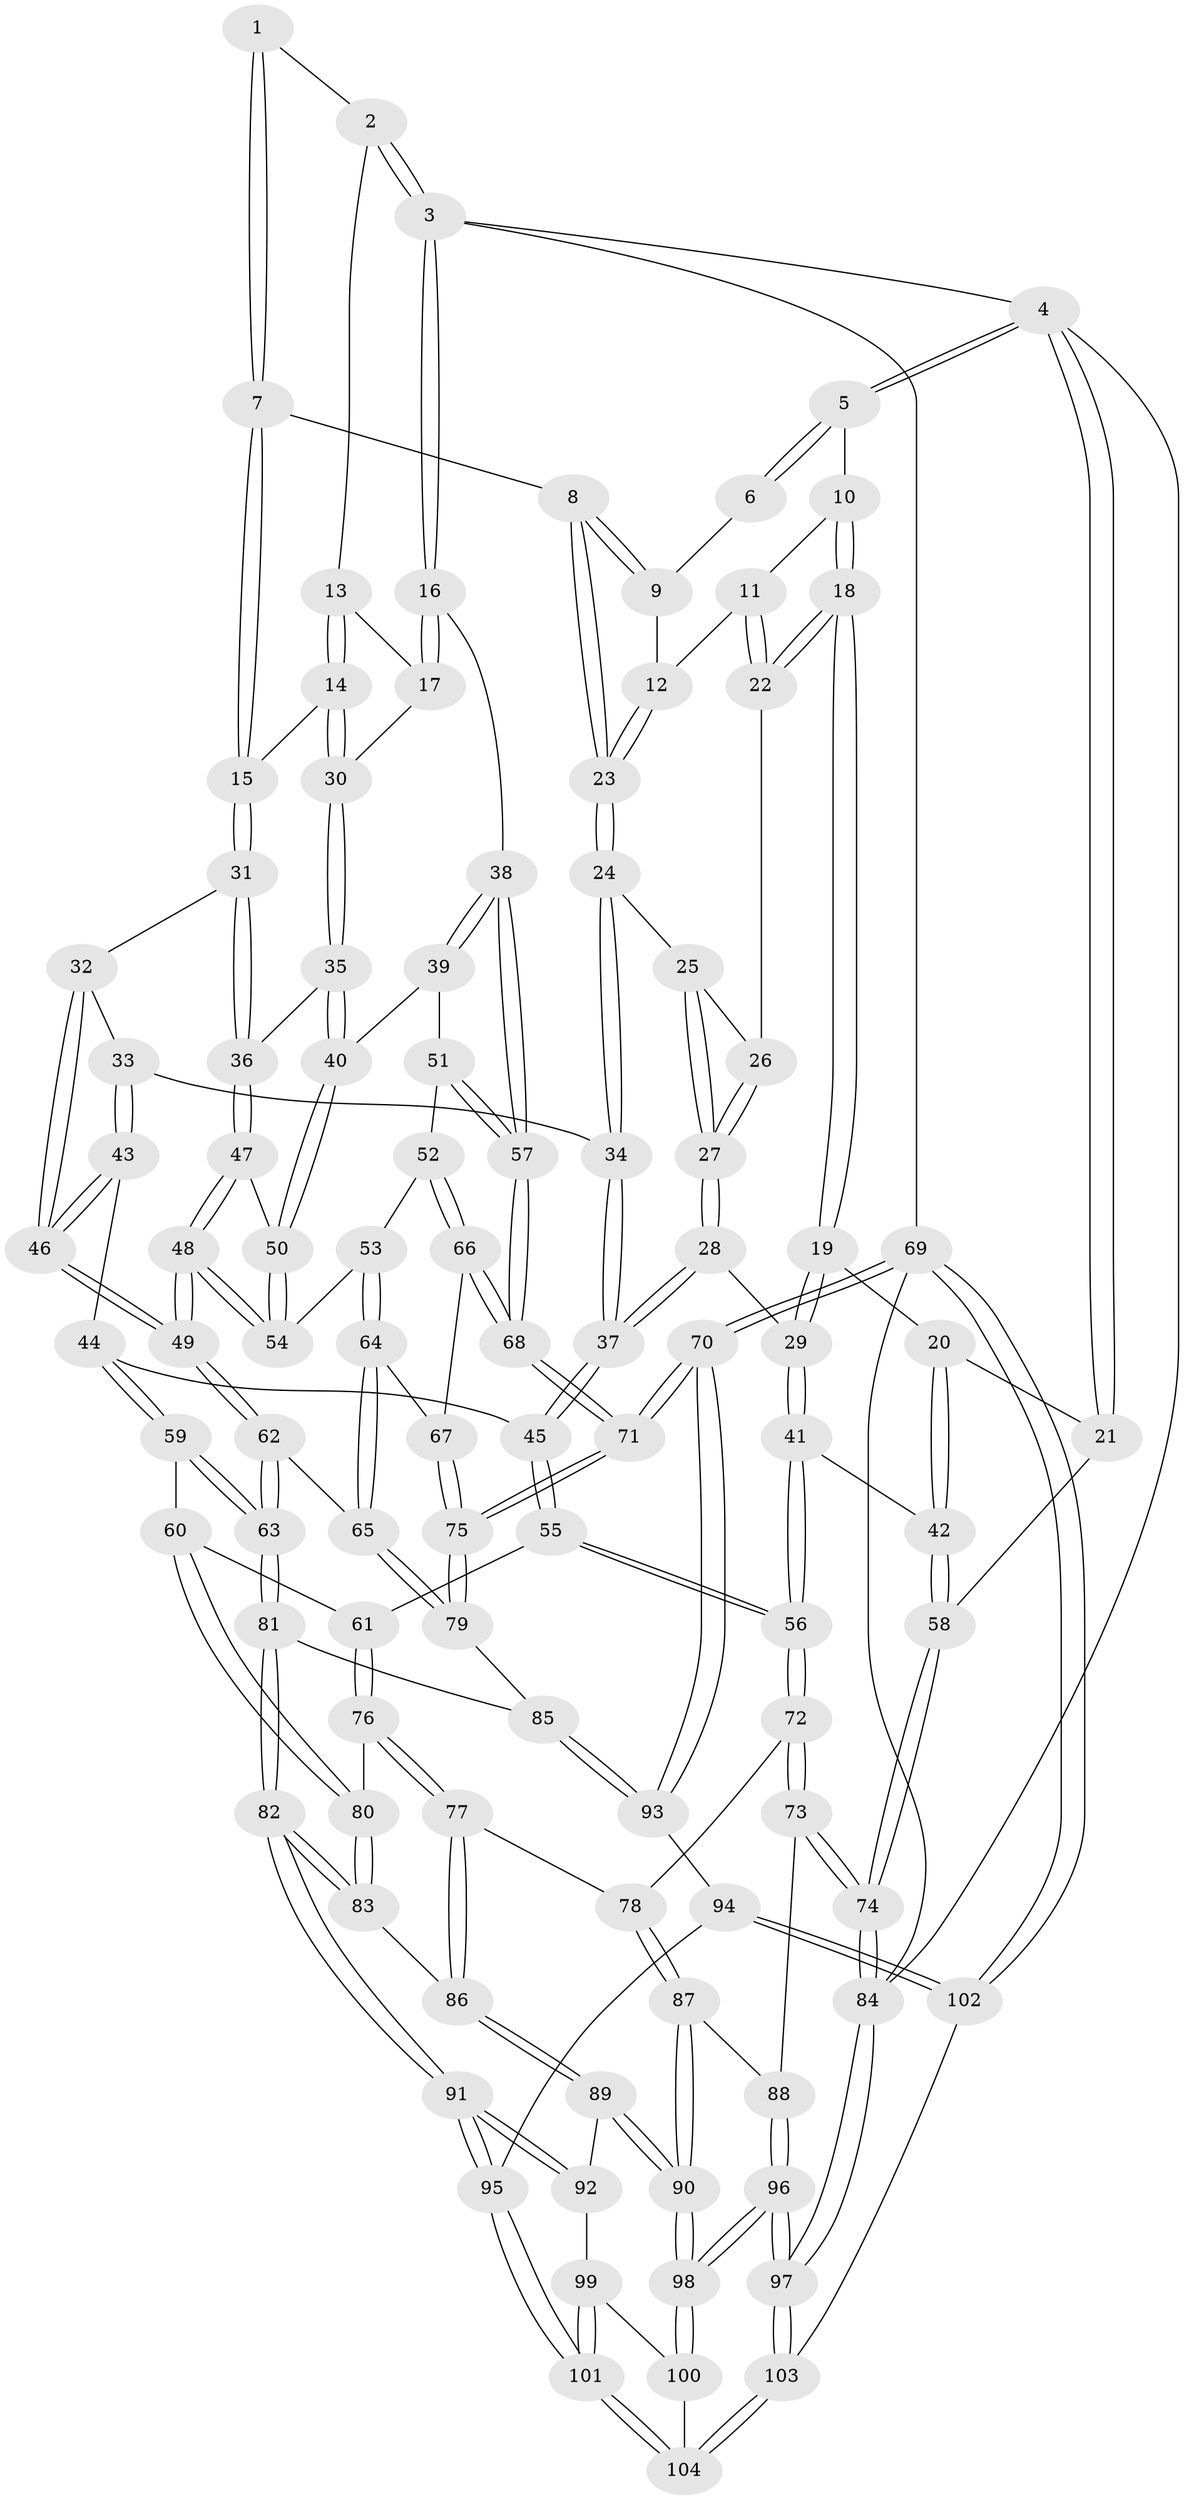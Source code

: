 // Generated by graph-tools (version 1.1) at 2025/27/03/15/25 16:27:56]
// undirected, 104 vertices, 257 edges
graph export_dot {
graph [start="1"]
  node [color=gray90,style=filled];
  1 [pos="+0.49733966132418+0"];
  2 [pos="+0.7058399919793885+0"];
  3 [pos="+1+0"];
  4 [pos="+0+0"];
  5 [pos="+0.1960867196133606+0"];
  6 [pos="+0.45490352208004514+0"];
  7 [pos="+0.5491143341608031+0.12683211110732392"];
  8 [pos="+0.4902080894908167+0.13019719621875922"];
  9 [pos="+0.4514814004958655+0"];
  10 [pos="+0.2034777918890482+0"];
  11 [pos="+0.36420618185909087+0.056868094420970364"];
  12 [pos="+0.3815212387380981+0.06269227546676294"];
  13 [pos="+0.7058386842416063+0"];
  14 [pos="+0.6685455426559049+0.10038670364650593"];
  15 [pos="+0.6099847822304105+0.1276453992940859"];
  16 [pos="+1+0.06245200785842585"];
  17 [pos="+0.8795831447937609+0.1272439711607943"];
  18 [pos="+0.19256633039457813+0.09465044224830388"];
  19 [pos="+0.10211878921059343+0.20976380818298626"];
  20 [pos="+0.0965234815124673+0.20958667529148928"];
  21 [pos="+0+0.14823320403313153"];
  22 [pos="+0.2568886050625345+0.11714077223217186"];
  23 [pos="+0.4391541528407641+0.16409083439782896"];
  24 [pos="+0.4314407101604195+0.17447563026513457"];
  25 [pos="+0.36240644040579223+0.17043564536053024"];
  26 [pos="+0.295757813852246+0.14001809301147577"];
  27 [pos="+0.26888450196925+0.29479592150531725"];
  28 [pos="+0.25168277366543074+0.3228312443771846"];
  29 [pos="+0.1658127513747193+0.29914429378552193"];
  30 [pos="+0.7691585076021895+0.18644008374297225"];
  31 [pos="+0.5791632270728777+0.31103820769760954"];
  32 [pos="+0.5610932528595329+0.31567215387298"];
  33 [pos="+0.5133180000837387+0.3116222718397787"];
  34 [pos="+0.44402163939932665+0.28024968304074216"];
  35 [pos="+0.769602314452084+0.19259187438983458"];
  36 [pos="+0.6094659126399607+0.32265859217392906"];
  37 [pos="+0.3369478436222445+0.382296467102522"];
  38 [pos="+1+0.26507311306350717"];
  39 [pos="+0.9481559496458998+0.31655664254444726"];
  40 [pos="+0.8144092027326735+0.31411862187943745"];
  41 [pos="+0.10891874752454053+0.4707417434923838"];
  42 [pos="+0+0.444843441588517"];
  43 [pos="+0.48417178966772023+0.44725962459569224"];
  44 [pos="+0.44454173214396286+0.4492740987766502"];
  45 [pos="+0.33700114439028395+0.3826041255657992"];
  46 [pos="+0.54811950556624+0.4764084388257323"];
  47 [pos="+0.632674912678525+0.3480416742006001"];
  48 [pos="+0.6447655176219513+0.5105699159648596"];
  49 [pos="+0.6201232208740971+0.5507463223905701"];
  50 [pos="+0.7955330147363496+0.35311562480734454"];
  51 [pos="+0.9064536818476505+0.45308701021239817"];
  52 [pos="+0.8368697888231643+0.45904231614921015"];
  53 [pos="+0.82044013131557+0.445470278349971"];
  54 [pos="+0.7929700959250291+0.41359360283915664"];
  55 [pos="+0.30678506283193796+0.4636502707301183"];
  56 [pos="+0.15896262184121895+0.5702579423267439"];
  57 [pos="+1+0.5542751579497701"];
  58 [pos="+0+0.44913146799986176"];
  59 [pos="+0.4263768056642337+0.5643932311959057"];
  60 [pos="+0.39444688336394734+0.5667423266452629"];
  61 [pos="+0.3744954012060959+0.5579136583148409"];
  62 [pos="+0.619898906825973+0.5612357285987162"];
  63 [pos="+0.5563500100515301+0.6328739240870236"];
  64 [pos="+0.7557907650568821+0.5732877574206532"];
  65 [pos="+0.7058963578264692+0.5984928731383952"];
  66 [pos="+0.8493703701703419+0.5113551379079164"];
  67 [pos="+0.8467446792295898+0.5537109207141075"];
  68 [pos="+1+0.5570662634795353"];
  69 [pos="+1+1"];
  70 [pos="+1+1"];
  71 [pos="+1+1"];
  72 [pos="+0.15573670647653257+0.6028753494801975"];
  73 [pos="+0+0.6957427744763349"];
  74 [pos="+0+0.7065931960906686"];
  75 [pos="+1+0.9917031531272757"];
  76 [pos="+0.25120060306017894+0.6389192691946214"];
  77 [pos="+0.22295743675912513+0.6398939421255172"];
  78 [pos="+0.17279187107362357+0.6216346406204432"];
  79 [pos="+0.8340600086301897+0.7488270043604843"];
  80 [pos="+0.36239825250777125+0.6741793834750336"];
  81 [pos="+0.5393016424298247+0.7053471724582611"];
  82 [pos="+0.5118422928638204+0.73516640160718"];
  83 [pos="+0.38147471900969976+0.6968446666371844"];
  84 [pos="+0+1"];
  85 [pos="+0.549299285590103+0.7105371865198075"];
  86 [pos="+0.303404754584121+0.7800053111357734"];
  87 [pos="+0.1694953654517947+0.7470266729663897"];
  88 [pos="+0.1191871196103431+0.8369708659325901"];
  89 [pos="+0.30019647192352455+0.834981149797463"];
  90 [pos="+0.2965574620992094+0.836811096057082"];
  91 [pos="+0.48494324611465006+0.8368729918370171"];
  92 [pos="+0.3026521777934402+0.8356144222239581"];
  93 [pos="+0.9276249225842934+1"];
  94 [pos="+0.5043465602842763+0.8632977061207538"];
  95 [pos="+0.48736017409867155+0.8446684361946784"];
  96 [pos="+0.1515505788166191+0.9848268871334155"];
  97 [pos="+0+1"];
  98 [pos="+0.15760838031270463+0.9804353886096647"];
  99 [pos="+0.3412538783786201+0.9071174744178769"];
  100 [pos="+0.325589824719986+0.9620080807162189"];
  101 [pos="+0.39704474054371475+0.9662943191992699"];
  102 [pos="+0.5413993726759546+1"];
  103 [pos="+0.42522317425186784+1"];
  104 [pos="+0.3955088163119003+0.9707481616111714"];
  1 -- 2;
  1 -- 7;
  1 -- 7;
  2 -- 3;
  2 -- 3;
  2 -- 13;
  3 -- 4;
  3 -- 16;
  3 -- 16;
  3 -- 69;
  4 -- 5;
  4 -- 5;
  4 -- 21;
  4 -- 21;
  4 -- 84;
  5 -- 6;
  5 -- 6;
  5 -- 10;
  6 -- 9;
  7 -- 8;
  7 -- 15;
  7 -- 15;
  8 -- 9;
  8 -- 9;
  8 -- 23;
  8 -- 23;
  9 -- 12;
  10 -- 11;
  10 -- 18;
  10 -- 18;
  11 -- 12;
  11 -- 22;
  11 -- 22;
  12 -- 23;
  12 -- 23;
  13 -- 14;
  13 -- 14;
  13 -- 17;
  14 -- 15;
  14 -- 30;
  14 -- 30;
  15 -- 31;
  15 -- 31;
  16 -- 17;
  16 -- 17;
  16 -- 38;
  17 -- 30;
  18 -- 19;
  18 -- 19;
  18 -- 22;
  18 -- 22;
  19 -- 20;
  19 -- 29;
  19 -- 29;
  20 -- 21;
  20 -- 42;
  20 -- 42;
  21 -- 58;
  22 -- 26;
  23 -- 24;
  23 -- 24;
  24 -- 25;
  24 -- 34;
  24 -- 34;
  25 -- 26;
  25 -- 27;
  25 -- 27;
  26 -- 27;
  26 -- 27;
  27 -- 28;
  27 -- 28;
  28 -- 29;
  28 -- 37;
  28 -- 37;
  29 -- 41;
  29 -- 41;
  30 -- 35;
  30 -- 35;
  31 -- 32;
  31 -- 36;
  31 -- 36;
  32 -- 33;
  32 -- 46;
  32 -- 46;
  33 -- 34;
  33 -- 43;
  33 -- 43;
  34 -- 37;
  34 -- 37;
  35 -- 36;
  35 -- 40;
  35 -- 40;
  36 -- 47;
  36 -- 47;
  37 -- 45;
  37 -- 45;
  38 -- 39;
  38 -- 39;
  38 -- 57;
  38 -- 57;
  39 -- 40;
  39 -- 51;
  40 -- 50;
  40 -- 50;
  41 -- 42;
  41 -- 56;
  41 -- 56;
  42 -- 58;
  42 -- 58;
  43 -- 44;
  43 -- 46;
  43 -- 46;
  44 -- 45;
  44 -- 59;
  44 -- 59;
  45 -- 55;
  45 -- 55;
  46 -- 49;
  46 -- 49;
  47 -- 48;
  47 -- 48;
  47 -- 50;
  48 -- 49;
  48 -- 49;
  48 -- 54;
  48 -- 54;
  49 -- 62;
  49 -- 62;
  50 -- 54;
  50 -- 54;
  51 -- 52;
  51 -- 57;
  51 -- 57;
  52 -- 53;
  52 -- 66;
  52 -- 66;
  53 -- 54;
  53 -- 64;
  53 -- 64;
  55 -- 56;
  55 -- 56;
  55 -- 61;
  56 -- 72;
  56 -- 72;
  57 -- 68;
  57 -- 68;
  58 -- 74;
  58 -- 74;
  59 -- 60;
  59 -- 63;
  59 -- 63;
  60 -- 61;
  60 -- 80;
  60 -- 80;
  61 -- 76;
  61 -- 76;
  62 -- 63;
  62 -- 63;
  62 -- 65;
  63 -- 81;
  63 -- 81;
  64 -- 65;
  64 -- 65;
  64 -- 67;
  65 -- 79;
  65 -- 79;
  66 -- 67;
  66 -- 68;
  66 -- 68;
  67 -- 75;
  67 -- 75;
  68 -- 71;
  68 -- 71;
  69 -- 70;
  69 -- 70;
  69 -- 102;
  69 -- 102;
  69 -- 84;
  70 -- 71;
  70 -- 71;
  70 -- 93;
  70 -- 93;
  71 -- 75;
  71 -- 75;
  72 -- 73;
  72 -- 73;
  72 -- 78;
  73 -- 74;
  73 -- 74;
  73 -- 88;
  74 -- 84;
  74 -- 84;
  75 -- 79;
  75 -- 79;
  76 -- 77;
  76 -- 77;
  76 -- 80;
  77 -- 78;
  77 -- 86;
  77 -- 86;
  78 -- 87;
  78 -- 87;
  79 -- 85;
  80 -- 83;
  80 -- 83;
  81 -- 82;
  81 -- 82;
  81 -- 85;
  82 -- 83;
  82 -- 83;
  82 -- 91;
  82 -- 91;
  83 -- 86;
  84 -- 97;
  84 -- 97;
  85 -- 93;
  85 -- 93;
  86 -- 89;
  86 -- 89;
  87 -- 88;
  87 -- 90;
  87 -- 90;
  88 -- 96;
  88 -- 96;
  89 -- 90;
  89 -- 90;
  89 -- 92;
  90 -- 98;
  90 -- 98;
  91 -- 92;
  91 -- 92;
  91 -- 95;
  91 -- 95;
  92 -- 99;
  93 -- 94;
  94 -- 95;
  94 -- 102;
  94 -- 102;
  95 -- 101;
  95 -- 101;
  96 -- 97;
  96 -- 97;
  96 -- 98;
  96 -- 98;
  97 -- 103;
  97 -- 103;
  98 -- 100;
  98 -- 100;
  99 -- 100;
  99 -- 101;
  99 -- 101;
  100 -- 104;
  101 -- 104;
  101 -- 104;
  102 -- 103;
  103 -- 104;
  103 -- 104;
}
